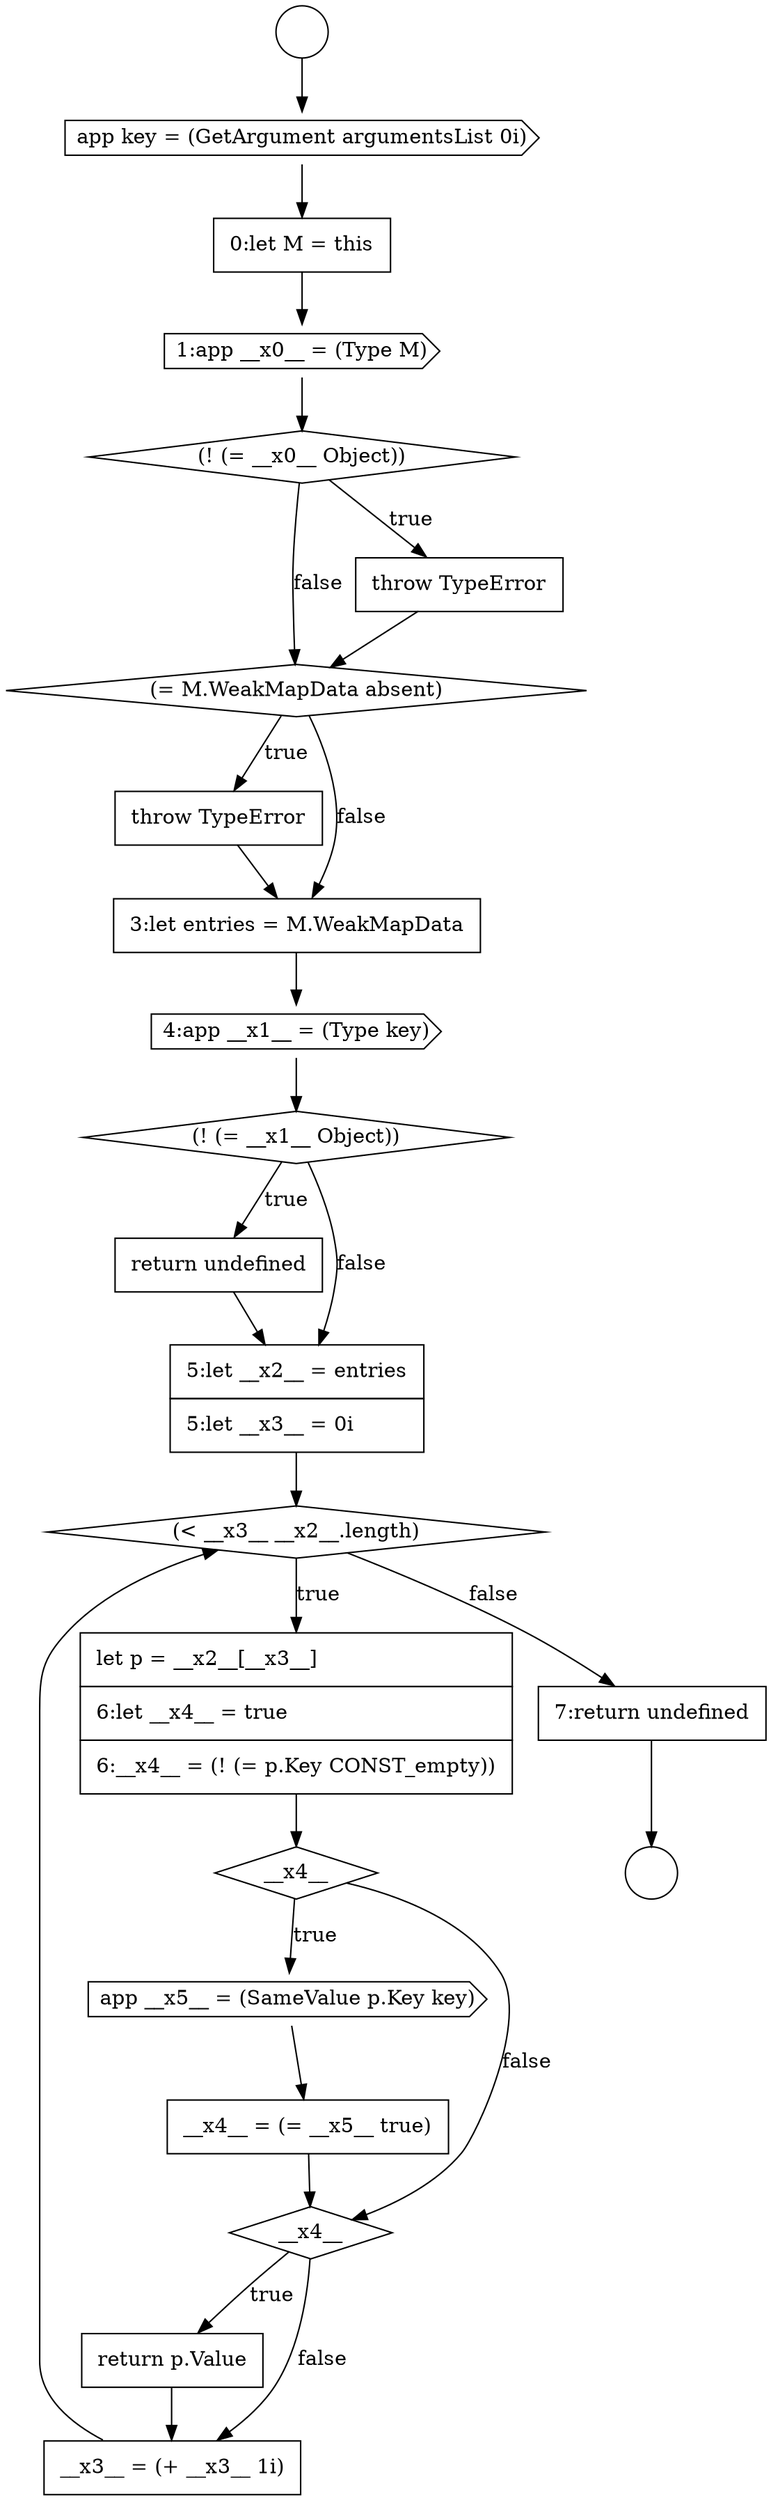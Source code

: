 digraph {
  node16003 [shape=none, margin=0, label=<<font color="black">
    <table border="0" cellborder="1" cellspacing="0" cellpadding="10">
      <tr><td align="left">return undefined</td></tr>
    </table>
  </font>> color="black" fillcolor="white" style=filled]
  node16007 [shape=diamond, label=<<font color="black">__x4__</font>> color="black" fillcolor="white" style=filled]
  node16011 [shape=none, margin=0, label=<<font color="black">
    <table border="0" cellborder="1" cellspacing="0" cellpadding="10">
      <tr><td align="left">return p.Value</td></tr>
    </table>
  </font>> color="black" fillcolor="white" style=filled]
  node16004 [shape=none, margin=0, label=<<font color="black">
    <table border="0" cellborder="1" cellspacing="0" cellpadding="10">
      <tr><td align="left">5:let __x2__ = entries</td></tr>
      <tr><td align="left">5:let __x3__ = 0i</td></tr>
    </table>
  </font>> color="black" fillcolor="white" style=filled]
  node16008 [shape=cds, label=<<font color="black">app __x5__ = (SameValue p.Key key)</font>> color="black" fillcolor="white" style=filled]
  node15991 [shape=circle label=" " color="black" fillcolor="white" style=filled]
  node16012 [shape=none, margin=0, label=<<font color="black">
    <table border="0" cellborder="1" cellspacing="0" cellpadding="10">
      <tr><td align="left">__x3__ = (+ __x3__ 1i)</td></tr>
    </table>
  </font>> color="black" fillcolor="white" style=filled]
  node15998 [shape=diamond, label=<<font color="black">(= M.WeakMapData absent)</font>> color="black" fillcolor="white" style=filled]
  node15993 [shape=cds, label=<<font color="black">app key = (GetArgument argumentsList 0i)</font>> color="black" fillcolor="white" style=filled]
  node16001 [shape=cds, label=<<font color="black">4:app __x1__ = (Type key)</font>> color="black" fillcolor="white" style=filled]
  node16009 [shape=none, margin=0, label=<<font color="black">
    <table border="0" cellborder="1" cellspacing="0" cellpadding="10">
      <tr><td align="left">__x4__ = (= __x5__ true)</td></tr>
    </table>
  </font>> color="black" fillcolor="white" style=filled]
  node16006 [shape=none, margin=0, label=<<font color="black">
    <table border="0" cellborder="1" cellspacing="0" cellpadding="10">
      <tr><td align="left">let p = __x2__[__x3__]</td></tr>
      <tr><td align="left">6:let __x4__ = true</td></tr>
      <tr><td align="left">6:__x4__ = (! (= p.Key CONST_empty))</td></tr>
    </table>
  </font>> color="black" fillcolor="white" style=filled]
  node16002 [shape=diamond, label=<<font color="black">(! (= __x1__ Object))</font>> color="black" fillcolor="white" style=filled]
  node16013 [shape=none, margin=0, label=<<font color="black">
    <table border="0" cellborder="1" cellspacing="0" cellpadding="10">
      <tr><td align="left">7:return undefined</td></tr>
    </table>
  </font>> color="black" fillcolor="white" style=filled]
  node15995 [shape=cds, label=<<font color="black">1:app __x0__ = (Type M)</font>> color="black" fillcolor="white" style=filled]
  node15994 [shape=none, margin=0, label=<<font color="black">
    <table border="0" cellborder="1" cellspacing="0" cellpadding="10">
      <tr><td align="left">0:let M = this</td></tr>
    </table>
  </font>> color="black" fillcolor="white" style=filled]
  node15999 [shape=none, margin=0, label=<<font color="black">
    <table border="0" cellborder="1" cellspacing="0" cellpadding="10">
      <tr><td align="left">throw TypeError</td></tr>
    </table>
  </font>> color="black" fillcolor="white" style=filled]
  node16000 [shape=none, margin=0, label=<<font color="black">
    <table border="0" cellborder="1" cellspacing="0" cellpadding="10">
      <tr><td align="left">3:let entries = M.WeakMapData</td></tr>
    </table>
  </font>> color="black" fillcolor="white" style=filled]
  node16010 [shape=diamond, label=<<font color="black">__x4__</font>> color="black" fillcolor="white" style=filled]
  node16005 [shape=diamond, label=<<font color="black">(&lt; __x3__ __x2__.length)</font>> color="black" fillcolor="white" style=filled]
  node15992 [shape=circle label=" " color="black" fillcolor="white" style=filled]
  node15996 [shape=diamond, label=<<font color="black">(! (= __x0__ Object))</font>> color="black" fillcolor="white" style=filled]
  node15997 [shape=none, margin=0, label=<<font color="black">
    <table border="0" cellborder="1" cellspacing="0" cellpadding="10">
      <tr><td align="left">throw TypeError</td></tr>
    </table>
  </font>> color="black" fillcolor="white" style=filled]
  node16008 -> node16009 [ color="black"]
  node15998 -> node15999 [label=<<font color="black">true</font>> color="black"]
  node15998 -> node16000 [label=<<font color="black">false</font>> color="black"]
  node15997 -> node15998 [ color="black"]
  node16011 -> node16012 [ color="black"]
  node15991 -> node15993 [ color="black"]
  node16000 -> node16001 [ color="black"]
  node16002 -> node16003 [label=<<font color="black">true</font>> color="black"]
  node16002 -> node16004 [label=<<font color="black">false</font>> color="black"]
  node16009 -> node16010 [ color="black"]
  node16006 -> node16007 [ color="black"]
  node15993 -> node15994 [ color="black"]
  node16001 -> node16002 [ color="black"]
  node15995 -> node15996 [ color="black"]
  node16012 -> node16005 [ color="black"]
  node15996 -> node15997 [label=<<font color="black">true</font>> color="black"]
  node15996 -> node15998 [label=<<font color="black">false</font>> color="black"]
  node15999 -> node16000 [ color="black"]
  node15994 -> node15995 [ color="black"]
  node16010 -> node16011 [label=<<font color="black">true</font>> color="black"]
  node16010 -> node16012 [label=<<font color="black">false</font>> color="black"]
  node16004 -> node16005 [ color="black"]
  node16005 -> node16006 [label=<<font color="black">true</font>> color="black"]
  node16005 -> node16013 [label=<<font color="black">false</font>> color="black"]
  node16003 -> node16004 [ color="black"]
  node16007 -> node16008 [label=<<font color="black">true</font>> color="black"]
  node16007 -> node16010 [label=<<font color="black">false</font>> color="black"]
  node16013 -> node15992 [ color="black"]
}
